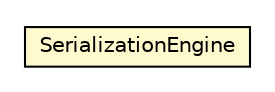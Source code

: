 #!/usr/local/bin/dot
#
# Class diagram 
# Generated by UMLGraph version R5_6-24-gf6e263 (http://www.umlgraph.org/)
#

digraph G {
	edge [fontname="Helvetica",fontsize=10,labelfontname="Helvetica",labelfontsize=10];
	node [fontname="Helvetica",fontsize=10,shape=plaintext];
	nodesep=0.25;
	ranksep=0.5;
	// io.reinert.requestor.core.SerializationEngine
	c46074 [label=<<table title="io.reinert.requestor.core.SerializationEngine" border="0" cellborder="1" cellspacing="0" cellpadding="2" port="p" bgcolor="lemonChiffon" href="./SerializationEngine.html">
		<tr><td><table border="0" cellspacing="0" cellpadding="1">
<tr><td align="center" balign="center"> SerializationEngine </td></tr>
		</table></td></tr>
		</table>>, URL="./SerializationEngine.html", fontname="Helvetica", fontcolor="black", fontsize=10.0];
}

